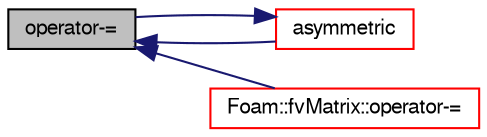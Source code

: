 digraph "operator-="
{
  bgcolor="transparent";
  edge [fontname="FreeSans",fontsize="10",labelfontname="FreeSans",labelfontsize="10"];
  node [fontname="FreeSans",fontsize="10",shape=record];
  rankdir="LR";
  Node1842 [label="operator-=",height=0.2,width=0.4,color="black", fillcolor="grey75", style="filled", fontcolor="black"];
  Node1842 -> Node1843 [dir="back",color="midnightblue",fontsize="10",style="solid",fontname="FreeSans"];
  Node1843 [label="asymmetric",height=0.2,width=0.4,color="red",URL="$a26882.html#aff45003a4c4226b1f6f4e5e24d382e03"];
  Node1843 -> Node1842 [dir="back",color="midnightblue",fontsize="10",style="solid",fontname="FreeSans"];
  Node1842 -> Node1871 [dir="back",color="midnightblue",fontsize="10",style="solid",fontname="FreeSans"];
  Node1871 [label="Foam::fvMatrix::operator-=",height=0.2,width=0.4,color="red",URL="$a22358.html#a02b5ab6b6deba7735837707b7fe71638"];
}
